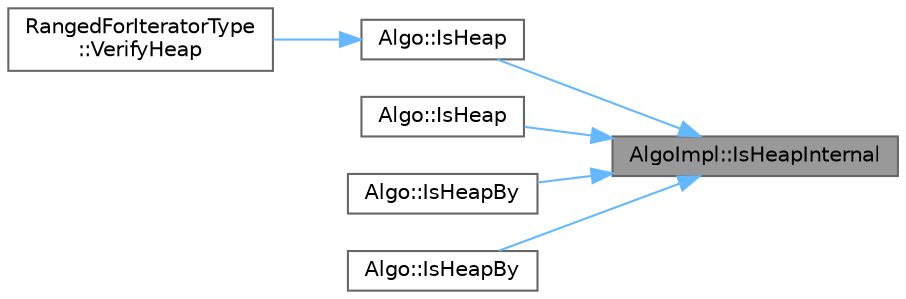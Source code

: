 digraph "AlgoImpl::IsHeapInternal"
{
 // INTERACTIVE_SVG=YES
 // LATEX_PDF_SIZE
  bgcolor="transparent";
  edge [fontname=Helvetica,fontsize=10,labelfontname=Helvetica,labelfontsize=10];
  node [fontname=Helvetica,fontsize=10,shape=box,height=0.2,width=0.4];
  rankdir="RL";
  Node1 [id="Node000001",label="AlgoImpl::IsHeapInternal",height=0.2,width=0.4,color="gray40", fillcolor="grey60", style="filled", fontcolor="black",tooltip="Verifies that the range is a min-heap (parent <= child) This is the internal function used by IsHeap ..."];
  Node1 -> Node2 [id="edge1_Node000001_Node000002",dir="back",color="steelblue1",style="solid",tooltip=" "];
  Node2 [id="Node000002",label="Algo::IsHeap",height=0.2,width=0.4,color="grey40", fillcolor="white", style="filled",URL="$db/d33/namespaceAlgo.html#a13bf91408fe77cd41c942fe21e8ff23a",tooltip="Verifies that the range is a min-heap (parent <= child)."];
  Node2 -> Node3 [id="edge2_Node000002_Node000003",dir="back",color="steelblue1",style="solid",tooltip=" "];
  Node3 [id="Node000003",label="RangedForIteratorType\l::VerifyHeap",height=0.2,width=0.4,color="grey40", fillcolor="white", style="filled",URL="$d4/d52/classTArray.html#a283b2250ae1105a3872221f46aad8d05",tooltip=" "];
  Node1 -> Node4 [id="edge3_Node000001_Node000004",dir="back",color="steelblue1",style="solid",tooltip=" "];
  Node4 [id="Node000004",label="Algo::IsHeap",height=0.2,width=0.4,color="grey40", fillcolor="white", style="filled",URL="$db/d33/namespaceAlgo.html#afbe609176a9342d379c86044a4bfcb86",tooltip="Verifies that the range is a min-heap (parent <= child)"];
  Node1 -> Node5 [id="edge4_Node000001_Node000005",dir="back",color="steelblue1",style="solid",tooltip=" "];
  Node5 [id="Node000005",label="Algo::IsHeapBy",height=0.2,width=0.4,color="grey40", fillcolor="white", style="filled",URL="$db/d33/namespaceAlgo.html#a6277a0e3694e1f3cb1e9ba06bc84e7af",tooltip="Verifies that the range is a min-heap (parent <= child)."];
  Node1 -> Node6 [id="edge5_Node000001_Node000006",dir="back",color="steelblue1",style="solid",tooltip=" "];
  Node6 [id="Node000006",label="Algo::IsHeapBy",height=0.2,width=0.4,color="grey40", fillcolor="white", style="filled",URL="$db/d33/namespaceAlgo.html#a08cb1e67e65fdf1aaae69f104509b44e",tooltip="Verifies that the range is a min-heap (parent <= child)"];
}
